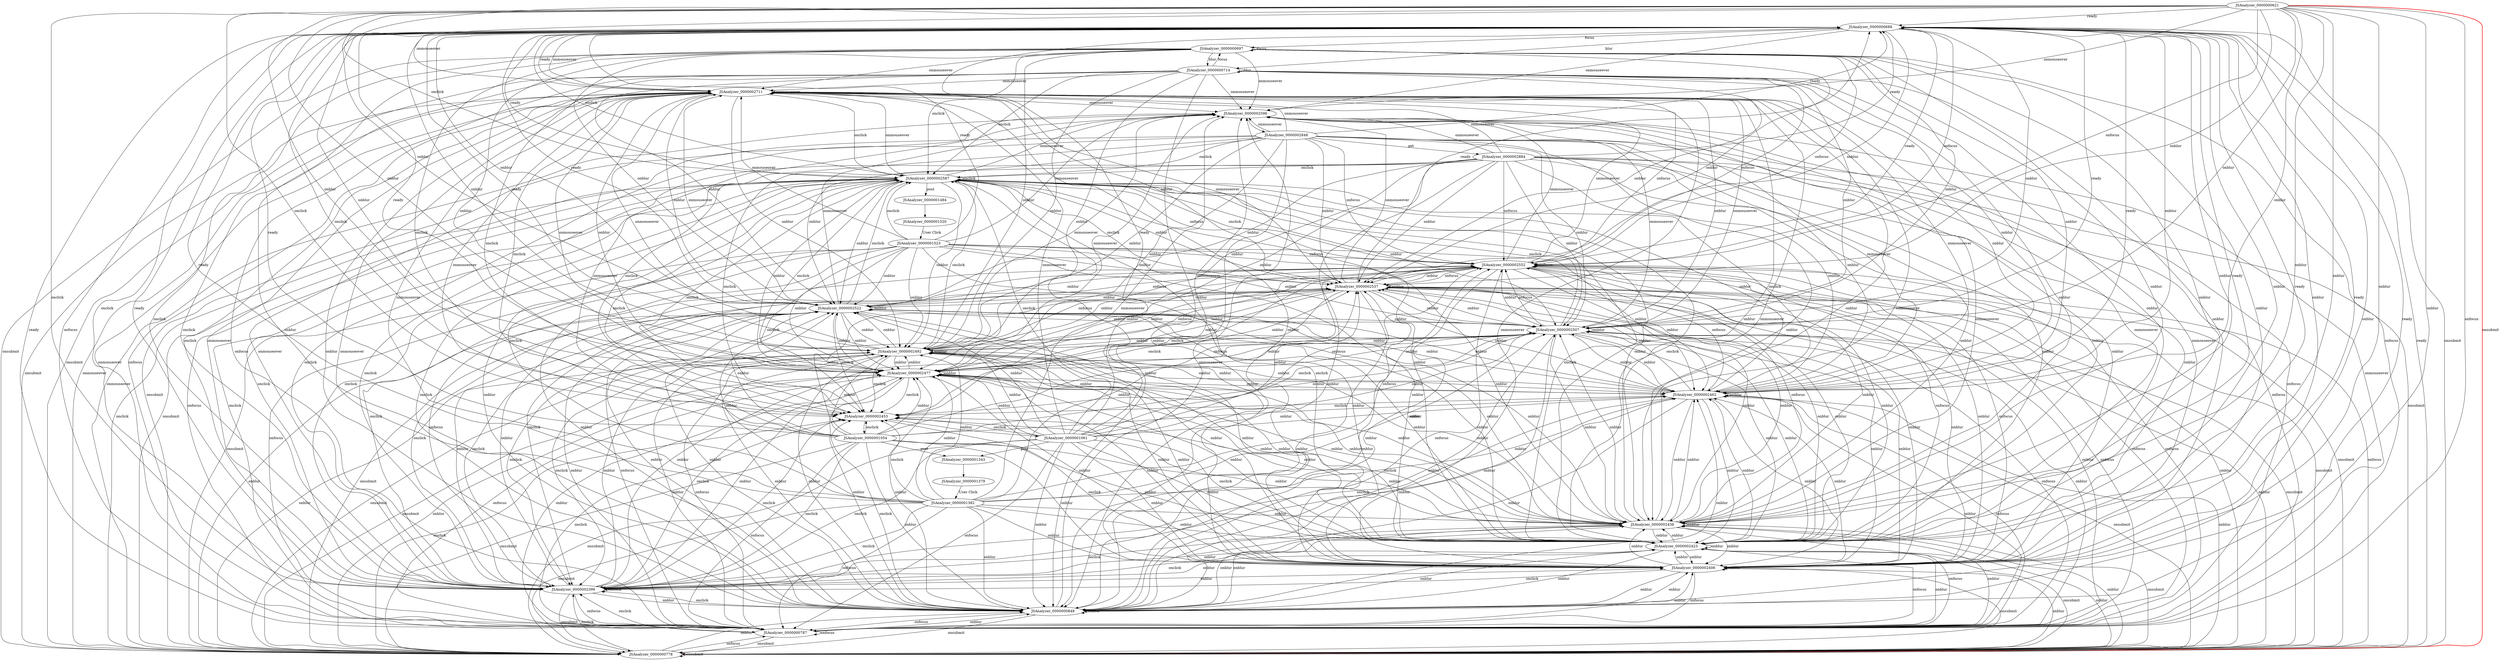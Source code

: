 digraph FSM {
JSAnalyzer_0000000621;
JSAnalyzer_0000000688;
JSAnalyzer_0000000697;
JSAnalyzer_0000000714;
JSAnalyzer_0000000778;
JSAnalyzer_0000000787;
JSAnalyzer_0000000848;
JSAnalyzer_0000001054;
JSAnalyzer_0000001061;
JSAnalyzer_0000001343;
JSAnalyzer_0000001379;
JSAnalyzer_0000001484;
JSAnalyzer_0000001520;
JSAnalyzer_0000002399;
JSAnalyzer_0000002408;
JSAnalyzer_0000002423;
JSAnalyzer_0000002438;
JSAnalyzer_0000002453;
JSAnalyzer_0000002462;
JSAnalyzer_0000002477;
JSAnalyzer_0000002492;
JSAnalyzer_0000002507;
JSAnalyzer_0000002522;
JSAnalyzer_0000002537;
JSAnalyzer_0000002552;
JSAnalyzer_0000002587;
JSAnalyzer_0000002596;
JSAnalyzer_0000002711;
JSAnalyzer_0000002848;
JSAnalyzer_0000002884;
JSAnalyzer_0000001382;
JSAnalyzer_0000001523;
JSAnalyzer_0000002453 -> JSAnalyzer_0000001054 []
JSAnalyzer_0000002453 -> JSAnalyzer_0000001061 []
JSAnalyzer_0000001343 -> JSAnalyzer_0000001379 []
JSAnalyzer_0000001484 -> JSAnalyzer_0000001520 []
JSAnalyzer_0000002596 -> JSAnalyzer_0000002848 []
JSAnalyzer_0000000621 -> JSAnalyzer_0000000778 [label="onsubmit",style=bold,color=red]
JSAnalyzer_0000000621 -> JSAnalyzer_0000000787 [label="onfocus"]
JSAnalyzer_0000000621 -> JSAnalyzer_0000000848 [label="onblur"]
JSAnalyzer_0000000621 -> JSAnalyzer_0000002399 [label="onclick"]
JSAnalyzer_0000000621 -> JSAnalyzer_0000002408 [label="onblur"]
JSAnalyzer_0000000621 -> JSAnalyzer_0000002423 [label="onblur"]
JSAnalyzer_0000000621 -> JSAnalyzer_0000002438 [label="onblur"]
JSAnalyzer_0000000621 -> JSAnalyzer_0000002453 [label="onclick"]
JSAnalyzer_0000000621 -> JSAnalyzer_0000002462 [label="onblur"]
JSAnalyzer_0000000621 -> JSAnalyzer_0000002477 [label="onblur"]
JSAnalyzer_0000000621 -> JSAnalyzer_0000002492 [label="onblur"]
JSAnalyzer_0000000621 -> JSAnalyzer_0000002507 [label="onblur"]
JSAnalyzer_0000000621 -> JSAnalyzer_0000002522 [label="onblur"]
JSAnalyzer_0000000621 -> JSAnalyzer_0000002537 [label="onblur"]
JSAnalyzer_0000000621 -> JSAnalyzer_0000002552 [label="onfocus"]
JSAnalyzer_0000000621 -> JSAnalyzer_0000002587 [label="onclick"]
JSAnalyzer_0000000621 -> JSAnalyzer_0000002596 [label="onmouseover"]
JSAnalyzer_0000000621 -> JSAnalyzer_0000002711 [label="onmouseover"]
JSAnalyzer_0000000621 -> JSAnalyzer_0000000688 [label="ready"]
JSAnalyzer_0000000688 -> JSAnalyzer_0000000697 [label="focus"]
JSAnalyzer_0000000688 -> JSAnalyzer_0000000714 [label="blur"]
JSAnalyzer_0000000688 -> JSAnalyzer_0000000778 [label="onsubmit"]
JSAnalyzer_0000000688 -> JSAnalyzer_0000000787 [label="onfocus"]
JSAnalyzer_0000000688 -> JSAnalyzer_0000000848 [label="onblur"]
JSAnalyzer_0000000688 -> JSAnalyzer_0000002399 [label="onclick"]
JSAnalyzer_0000000688 -> JSAnalyzer_0000002408 [label="onblur"]
JSAnalyzer_0000000688 -> JSAnalyzer_0000002423 [label="onblur"]
JSAnalyzer_0000000688 -> JSAnalyzer_0000002438 [label="onblur"]
JSAnalyzer_0000000688 -> JSAnalyzer_0000002453 [label="onclick"]
JSAnalyzer_0000000688 -> JSAnalyzer_0000002462 [label="onblur"]
JSAnalyzer_0000000688 -> JSAnalyzer_0000002477 [label="onblur"]
JSAnalyzer_0000000688 -> JSAnalyzer_0000002492 [label="onblur"]
JSAnalyzer_0000000688 -> JSAnalyzer_0000002507 [label="onblur"]
JSAnalyzer_0000000688 -> JSAnalyzer_0000002522 [label="onblur"]
JSAnalyzer_0000000688 -> JSAnalyzer_0000002537 [label="onblur"]
JSAnalyzer_0000000688 -> JSAnalyzer_0000002552 [label="onfocus"]
JSAnalyzer_0000000688 -> JSAnalyzer_0000002587 [label="onclick"]
JSAnalyzer_0000000688 -> JSAnalyzer_0000002596 [label="onmouseover"]
JSAnalyzer_0000000688 -> JSAnalyzer_0000002711 [label="onmouseover"]
JSAnalyzer_0000000697 -> JSAnalyzer_0000000697 [label="focus"]
JSAnalyzer_0000000697 -> JSAnalyzer_0000000714 [label="blur"]
JSAnalyzer_0000000697 -> JSAnalyzer_0000000778 [label="onsubmit"]
JSAnalyzer_0000000697 -> JSAnalyzer_0000000787 [label="onfocus"]
JSAnalyzer_0000000697 -> JSAnalyzer_0000000848 [label="onblur"]
JSAnalyzer_0000000697 -> JSAnalyzer_0000002399 [label="onclick"]
JSAnalyzer_0000000697 -> JSAnalyzer_0000002408 [label="onblur"]
JSAnalyzer_0000000697 -> JSAnalyzer_0000002423 [label="onblur"]
JSAnalyzer_0000000697 -> JSAnalyzer_0000002438 [label="onblur"]
JSAnalyzer_0000000697 -> JSAnalyzer_0000002453 [label="onclick"]
JSAnalyzer_0000000697 -> JSAnalyzer_0000002462 [label="onblur"]
JSAnalyzer_0000000697 -> JSAnalyzer_0000002477 [label="onblur"]
JSAnalyzer_0000000697 -> JSAnalyzer_0000002492 [label="onblur"]
JSAnalyzer_0000000697 -> JSAnalyzer_0000002507 [label="onblur"]
JSAnalyzer_0000000697 -> JSAnalyzer_0000002522 [label="onblur"]
JSAnalyzer_0000000697 -> JSAnalyzer_0000002537 [label="onblur"]
JSAnalyzer_0000000697 -> JSAnalyzer_0000002552 [label="onfocus"]
JSAnalyzer_0000000697 -> JSAnalyzer_0000002587 [label="onclick"]
JSAnalyzer_0000000697 -> JSAnalyzer_0000002596 [label="onmouseover"]
JSAnalyzer_0000000697 -> JSAnalyzer_0000002711 [label="onmouseover"]
JSAnalyzer_0000000714 -> JSAnalyzer_0000000697 [label="focus"]
JSAnalyzer_0000000714 -> JSAnalyzer_0000000714 [label="blur"]
JSAnalyzer_0000000714 -> JSAnalyzer_0000000778 [label="onsubmit"]
JSAnalyzer_0000000714 -> JSAnalyzer_0000000787 [label="onfocus"]
JSAnalyzer_0000000714 -> JSAnalyzer_0000000848 [label="onblur"]
JSAnalyzer_0000000714 -> JSAnalyzer_0000002399 [label="onclick"]
JSAnalyzer_0000000714 -> JSAnalyzer_0000002408 [label="onblur"]
JSAnalyzer_0000000714 -> JSAnalyzer_0000002423 [label="onblur"]
JSAnalyzer_0000000714 -> JSAnalyzer_0000002438 [label="onblur"]
JSAnalyzer_0000000714 -> JSAnalyzer_0000002453 [label="onclick"]
JSAnalyzer_0000000714 -> JSAnalyzer_0000002462 [label="onblur"]
JSAnalyzer_0000000714 -> JSAnalyzer_0000002477 [label="onblur"]
JSAnalyzer_0000000714 -> JSAnalyzer_0000002492 [label="onblur"]
JSAnalyzer_0000000714 -> JSAnalyzer_0000002507 [label="onblur"]
JSAnalyzer_0000000714 -> JSAnalyzer_0000002522 [label="onblur"]
JSAnalyzer_0000000714 -> JSAnalyzer_0000002537 [label="onblur"]
JSAnalyzer_0000000714 -> JSAnalyzer_0000002552 [label="onfocus"]
JSAnalyzer_0000000714 -> JSAnalyzer_0000002587 [label="onclick"]
JSAnalyzer_0000000714 -> JSAnalyzer_0000002596 [label="onmouseover"]
JSAnalyzer_0000000714 -> JSAnalyzer_0000002711 [label="onmouseover"]
JSAnalyzer_0000000778 -> JSAnalyzer_0000000778 [label="onsubmit"]
JSAnalyzer_0000000778 -> JSAnalyzer_0000000787 [label="onfocus"]
JSAnalyzer_0000000778 -> JSAnalyzer_0000000848 [label="onblur"]
JSAnalyzer_0000000778 -> JSAnalyzer_0000002399 [label="onclick"]
JSAnalyzer_0000000778 -> JSAnalyzer_0000002408 [label="onblur"]
JSAnalyzer_0000000778 -> JSAnalyzer_0000002423 [label="onblur"]
JSAnalyzer_0000000778 -> JSAnalyzer_0000002438 [label="onblur"]
JSAnalyzer_0000000778 -> JSAnalyzer_0000002453 [label="onclick"]
JSAnalyzer_0000000778 -> JSAnalyzer_0000002462 [label="onblur"]
JSAnalyzer_0000000778 -> JSAnalyzer_0000002477 [label="onblur"]
JSAnalyzer_0000000778 -> JSAnalyzer_0000002492 [label="onblur"]
JSAnalyzer_0000000778 -> JSAnalyzer_0000002507 [label="onblur"]
JSAnalyzer_0000000778 -> JSAnalyzer_0000002522 [label="onblur"]
JSAnalyzer_0000000778 -> JSAnalyzer_0000002537 [label="onblur"]
JSAnalyzer_0000000778 -> JSAnalyzer_0000002552 [label="onfocus"]
JSAnalyzer_0000000778 -> JSAnalyzer_0000002587 [label="onclick"]
JSAnalyzer_0000000778 -> JSAnalyzer_0000002596 [label="onmouseover"]
JSAnalyzer_0000000778 -> JSAnalyzer_0000002711 [label="onmouseover"]
JSAnalyzer_0000000778 -> JSAnalyzer_0000000688 [label="ready"]
JSAnalyzer_0000000787 -> JSAnalyzer_0000000778 [label="onsubmit"]
JSAnalyzer_0000000787 -> JSAnalyzer_0000000787 [label="onfocus"]
JSAnalyzer_0000000787 -> JSAnalyzer_0000000848 [label="onblur"]
JSAnalyzer_0000000787 -> JSAnalyzer_0000002399 [label="onclick"]
JSAnalyzer_0000000787 -> JSAnalyzer_0000002408 [label="onblur"]
JSAnalyzer_0000000787 -> JSAnalyzer_0000002423 [label="onblur"]
JSAnalyzer_0000000787 -> JSAnalyzer_0000002438 [label="onblur"]
JSAnalyzer_0000000787 -> JSAnalyzer_0000002453 [label="onclick"]
JSAnalyzer_0000000787 -> JSAnalyzer_0000002462 [label="onblur"]
JSAnalyzer_0000000787 -> JSAnalyzer_0000002477 [label="onblur"]
JSAnalyzer_0000000787 -> JSAnalyzer_0000002492 [label="onblur"]
JSAnalyzer_0000000787 -> JSAnalyzer_0000002507 [label="onblur"]
JSAnalyzer_0000000787 -> JSAnalyzer_0000002522 [label="onblur"]
JSAnalyzer_0000000787 -> JSAnalyzer_0000002537 [label="onblur"]
JSAnalyzer_0000000787 -> JSAnalyzer_0000002552 [label="onfocus"]
JSAnalyzer_0000000787 -> JSAnalyzer_0000002587 [label="onclick"]
JSAnalyzer_0000000787 -> JSAnalyzer_0000002596 [label="onmouseover"]
JSAnalyzer_0000000787 -> JSAnalyzer_0000002711 [label="onmouseover"]
JSAnalyzer_0000000787 -> JSAnalyzer_0000000688 [label="ready"]
JSAnalyzer_0000000848 -> JSAnalyzer_0000000778 [label="onsubmit"]
JSAnalyzer_0000000848 -> JSAnalyzer_0000000787 [label="onfocus"]
JSAnalyzer_0000000848 -> JSAnalyzer_0000000848 [label="onblur"]
JSAnalyzer_0000000848 -> JSAnalyzer_0000002399 [label="onclick"]
JSAnalyzer_0000000848 -> JSAnalyzer_0000002408 [label="onblur"]
JSAnalyzer_0000000848 -> JSAnalyzer_0000002423 [label="onblur"]
JSAnalyzer_0000000848 -> JSAnalyzer_0000002438 [label="onblur"]
JSAnalyzer_0000000848 -> JSAnalyzer_0000002453 [label="onclick"]
JSAnalyzer_0000000848 -> JSAnalyzer_0000002462 [label="onblur"]
JSAnalyzer_0000000848 -> JSAnalyzer_0000002477 [label="onblur"]
JSAnalyzer_0000000848 -> JSAnalyzer_0000002492 [label="onblur"]
JSAnalyzer_0000000848 -> JSAnalyzer_0000002507 [label="onblur"]
JSAnalyzer_0000000848 -> JSAnalyzer_0000002522 [label="onblur"]
JSAnalyzer_0000000848 -> JSAnalyzer_0000002537 [label="onblur"]
JSAnalyzer_0000000848 -> JSAnalyzer_0000002552 [label="onfocus"]
JSAnalyzer_0000000848 -> JSAnalyzer_0000002587 [label="onclick"]
JSAnalyzer_0000000848 -> JSAnalyzer_0000002596 [label="onmouseover"]
JSAnalyzer_0000000848 -> JSAnalyzer_0000002711 [label="onmouseover"]
JSAnalyzer_0000000848 -> JSAnalyzer_0000000688 [label="ready"]
JSAnalyzer_0000001054 -> JSAnalyzer_0000001343 [label="post"]
JSAnalyzer_0000001054 -> JSAnalyzer_0000000778 [label="onsubmit"]
JSAnalyzer_0000001054 -> JSAnalyzer_0000000787 [label="onfocus"]
JSAnalyzer_0000001054 -> JSAnalyzer_0000000848 [label="onblur"]
JSAnalyzer_0000001054 -> JSAnalyzer_0000002399 [label="onclick"]
JSAnalyzer_0000001054 -> JSAnalyzer_0000002408 [label="onblur"]
JSAnalyzer_0000001054 -> JSAnalyzer_0000002423 [label="onblur"]
JSAnalyzer_0000001054 -> JSAnalyzer_0000002438 [label="onblur"]
JSAnalyzer_0000001054 -> JSAnalyzer_0000002453 [label="onclick"]
JSAnalyzer_0000001054 -> JSAnalyzer_0000002462 [label="onblur"]
JSAnalyzer_0000001054 -> JSAnalyzer_0000002477 [label="onblur"]
JSAnalyzer_0000001054 -> JSAnalyzer_0000002492 [label="onblur"]
JSAnalyzer_0000001054 -> JSAnalyzer_0000002507 [label="onblur"]
JSAnalyzer_0000001054 -> JSAnalyzer_0000002522 [label="onblur"]
JSAnalyzer_0000001054 -> JSAnalyzer_0000002537 [label="onblur"]
JSAnalyzer_0000001054 -> JSAnalyzer_0000002552 [label="onfocus"]
JSAnalyzer_0000001054 -> JSAnalyzer_0000002587 [label="onclick"]
JSAnalyzer_0000001054 -> JSAnalyzer_0000002596 [label="onmouseover"]
JSAnalyzer_0000001054 -> JSAnalyzer_0000002711 [label="onmouseover"]
JSAnalyzer_0000001054 -> JSAnalyzer_0000000688 [label="ready"]
JSAnalyzer_0000001061 -> JSAnalyzer_0000001343 [label="post"]
JSAnalyzer_0000001061 -> JSAnalyzer_0000000778 [label="onsubmit"]
JSAnalyzer_0000001061 -> JSAnalyzer_0000000787 [label="onfocus"]
JSAnalyzer_0000001061 -> JSAnalyzer_0000000848 [label="onblur"]
JSAnalyzer_0000001061 -> JSAnalyzer_0000002399 [label="onclick"]
JSAnalyzer_0000001061 -> JSAnalyzer_0000002408 [label="onblur"]
JSAnalyzer_0000001061 -> JSAnalyzer_0000002423 [label="onblur"]
JSAnalyzer_0000001061 -> JSAnalyzer_0000002438 [label="onblur"]
JSAnalyzer_0000001061 -> JSAnalyzer_0000002453 [label="onclick"]
JSAnalyzer_0000001061 -> JSAnalyzer_0000002462 [label="onblur"]
JSAnalyzer_0000001061 -> JSAnalyzer_0000002477 [label="onblur"]
JSAnalyzer_0000001061 -> JSAnalyzer_0000002492 [label="onblur"]
JSAnalyzer_0000001061 -> JSAnalyzer_0000002507 [label="onblur"]
JSAnalyzer_0000001061 -> JSAnalyzer_0000002522 [label="onblur"]
JSAnalyzer_0000001061 -> JSAnalyzer_0000002537 [label="onblur"]
JSAnalyzer_0000001061 -> JSAnalyzer_0000002552 [label="onfocus"]
JSAnalyzer_0000001061 -> JSAnalyzer_0000002587 [label="onclick"]
JSAnalyzer_0000001061 -> JSAnalyzer_0000002596 [label="onmouseover"]
JSAnalyzer_0000001061 -> JSAnalyzer_0000002711 [label="onmouseover"]
JSAnalyzer_0000001061 -> JSAnalyzer_0000000688 [label="ready"]
JSAnalyzer_0000001379 -> JSAnalyzer_0000001382 [label="User Click"]
JSAnalyzer_0000001520 -> JSAnalyzer_0000001523 [label="User Click"]
JSAnalyzer_0000002399 -> JSAnalyzer_0000000778 [label="onsubmit"]
JSAnalyzer_0000002399 -> JSAnalyzer_0000000787 [label="onfocus"]
JSAnalyzer_0000002399 -> JSAnalyzer_0000000848 [label="onblur"]
JSAnalyzer_0000002399 -> JSAnalyzer_0000002399 [label="onclick"]
JSAnalyzer_0000002399 -> JSAnalyzer_0000002408 [label="onblur"]
JSAnalyzer_0000002399 -> JSAnalyzer_0000002423 [label="onblur"]
JSAnalyzer_0000002399 -> JSAnalyzer_0000002438 [label="onblur"]
JSAnalyzer_0000002399 -> JSAnalyzer_0000002453 [label="onclick"]
JSAnalyzer_0000002399 -> JSAnalyzer_0000002462 [label="onblur"]
JSAnalyzer_0000002399 -> JSAnalyzer_0000002477 [label="onblur"]
JSAnalyzer_0000002399 -> JSAnalyzer_0000002492 [label="onblur"]
JSAnalyzer_0000002399 -> JSAnalyzer_0000002507 [label="onblur"]
JSAnalyzer_0000002399 -> JSAnalyzer_0000002522 [label="onblur"]
JSAnalyzer_0000002399 -> JSAnalyzer_0000002537 [label="onblur"]
JSAnalyzer_0000002399 -> JSAnalyzer_0000002552 [label="onfocus"]
JSAnalyzer_0000002399 -> JSAnalyzer_0000002587 [label="onclick"]
JSAnalyzer_0000002399 -> JSAnalyzer_0000002596 [label="onmouseover"]
JSAnalyzer_0000002399 -> JSAnalyzer_0000002711 [label="onmouseover"]
JSAnalyzer_0000002399 -> JSAnalyzer_0000000688 [label="ready"]
JSAnalyzer_0000002408 -> JSAnalyzer_0000000778 [label="onsubmit"]
JSAnalyzer_0000002408 -> JSAnalyzer_0000000787 [label="onfocus"]
JSAnalyzer_0000002408 -> JSAnalyzer_0000000848 [label="onblur"]
JSAnalyzer_0000002408 -> JSAnalyzer_0000002399 [label="onclick"]
JSAnalyzer_0000002408 -> JSAnalyzer_0000002408 [label="onblur"]
JSAnalyzer_0000002408 -> JSAnalyzer_0000002423 [label="onblur"]
JSAnalyzer_0000002408 -> JSAnalyzer_0000002438 [label="onblur"]
JSAnalyzer_0000002408 -> JSAnalyzer_0000002453 [label="onclick"]
JSAnalyzer_0000002408 -> JSAnalyzer_0000002462 [label="onblur"]
JSAnalyzer_0000002408 -> JSAnalyzer_0000002477 [label="onblur"]
JSAnalyzer_0000002408 -> JSAnalyzer_0000002492 [label="onblur"]
JSAnalyzer_0000002408 -> JSAnalyzer_0000002507 [label="onblur"]
JSAnalyzer_0000002408 -> JSAnalyzer_0000002522 [label="onblur"]
JSAnalyzer_0000002408 -> JSAnalyzer_0000002537 [label="onblur"]
JSAnalyzer_0000002408 -> JSAnalyzer_0000002552 [label="onfocus"]
JSAnalyzer_0000002408 -> JSAnalyzer_0000002587 [label="onclick"]
JSAnalyzer_0000002408 -> JSAnalyzer_0000002596 [label="onmouseover"]
JSAnalyzer_0000002408 -> JSAnalyzer_0000002711 [label="onmouseover"]
JSAnalyzer_0000002408 -> JSAnalyzer_0000000688 [label="ready"]
JSAnalyzer_0000002423 -> JSAnalyzer_0000000778 [label="onsubmit"]
JSAnalyzer_0000002423 -> JSAnalyzer_0000000787 [label="onfocus"]
JSAnalyzer_0000002423 -> JSAnalyzer_0000000848 [label="onblur"]
JSAnalyzer_0000002423 -> JSAnalyzer_0000002399 [label="onclick"]
JSAnalyzer_0000002423 -> JSAnalyzer_0000002408 [label="onblur"]
JSAnalyzer_0000002423 -> JSAnalyzer_0000002423 [label="onblur"]
JSAnalyzer_0000002423 -> JSAnalyzer_0000002438 [label="onblur"]
JSAnalyzer_0000002423 -> JSAnalyzer_0000002453 [label="onclick"]
JSAnalyzer_0000002423 -> JSAnalyzer_0000002462 [label="onblur"]
JSAnalyzer_0000002423 -> JSAnalyzer_0000002477 [label="onblur"]
JSAnalyzer_0000002423 -> JSAnalyzer_0000002492 [label="onblur"]
JSAnalyzer_0000002423 -> JSAnalyzer_0000002507 [label="onblur"]
JSAnalyzer_0000002423 -> JSAnalyzer_0000002522 [label="onblur"]
JSAnalyzer_0000002423 -> JSAnalyzer_0000002537 [label="onblur"]
JSAnalyzer_0000002423 -> JSAnalyzer_0000002552 [label="onfocus"]
JSAnalyzer_0000002423 -> JSAnalyzer_0000002587 [label="onclick"]
JSAnalyzer_0000002423 -> JSAnalyzer_0000002596 [label="onmouseover"]
JSAnalyzer_0000002423 -> JSAnalyzer_0000002711 [label="onmouseover"]
JSAnalyzer_0000002423 -> JSAnalyzer_0000000688 [label="ready"]
JSAnalyzer_0000002438 -> JSAnalyzer_0000000778 [label="onsubmit"]
JSAnalyzer_0000002438 -> JSAnalyzer_0000000787 [label="onfocus"]
JSAnalyzer_0000002438 -> JSAnalyzer_0000000848 [label="onblur"]
JSAnalyzer_0000002438 -> JSAnalyzer_0000002399 [label="onclick"]
JSAnalyzer_0000002438 -> JSAnalyzer_0000002408 [label="onblur"]
JSAnalyzer_0000002438 -> JSAnalyzer_0000002423 [label="onblur"]
JSAnalyzer_0000002438 -> JSAnalyzer_0000002438 [label="onblur"]
JSAnalyzer_0000002438 -> JSAnalyzer_0000002453 [label="onclick"]
JSAnalyzer_0000002438 -> JSAnalyzer_0000002462 [label="onblur"]
JSAnalyzer_0000002438 -> JSAnalyzer_0000002477 [label="onblur"]
JSAnalyzer_0000002438 -> JSAnalyzer_0000002492 [label="onblur"]
JSAnalyzer_0000002438 -> JSAnalyzer_0000002507 [label="onblur"]
JSAnalyzer_0000002438 -> JSAnalyzer_0000002522 [label="onblur"]
JSAnalyzer_0000002438 -> JSAnalyzer_0000002537 [label="onblur"]
JSAnalyzer_0000002438 -> JSAnalyzer_0000002552 [label="onfocus"]
JSAnalyzer_0000002438 -> JSAnalyzer_0000002587 [label="onclick"]
JSAnalyzer_0000002438 -> JSAnalyzer_0000002596 [label="onmouseover"]
JSAnalyzer_0000002438 -> JSAnalyzer_0000002711 [label="onmouseover"]
JSAnalyzer_0000002438 -> JSAnalyzer_0000000688 [label="ready"]
JSAnalyzer_0000002462 -> JSAnalyzer_0000000778 [label="onsubmit"]
JSAnalyzer_0000002462 -> JSAnalyzer_0000000787 [label="onfocus"]
JSAnalyzer_0000002462 -> JSAnalyzer_0000000848 [label="onblur"]
JSAnalyzer_0000002462 -> JSAnalyzer_0000002399 [label="onclick"]
JSAnalyzer_0000002462 -> JSAnalyzer_0000002408 [label="onblur"]
JSAnalyzer_0000002462 -> JSAnalyzer_0000002423 [label="onblur"]
JSAnalyzer_0000002462 -> JSAnalyzer_0000002438 [label="onblur"]
JSAnalyzer_0000002462 -> JSAnalyzer_0000002453 [label="onclick"]
JSAnalyzer_0000002462 -> JSAnalyzer_0000002462 [label="onblur"]
JSAnalyzer_0000002462 -> JSAnalyzer_0000002477 [label="onblur"]
JSAnalyzer_0000002462 -> JSAnalyzer_0000002492 [label="onblur"]
JSAnalyzer_0000002462 -> JSAnalyzer_0000002507 [label="onblur"]
JSAnalyzer_0000002462 -> JSAnalyzer_0000002522 [label="onblur"]
JSAnalyzer_0000002462 -> JSAnalyzer_0000002537 [label="onblur"]
JSAnalyzer_0000002462 -> JSAnalyzer_0000002552 [label="onfocus"]
JSAnalyzer_0000002462 -> JSAnalyzer_0000002587 [label="onclick"]
JSAnalyzer_0000002462 -> JSAnalyzer_0000002596 [label="onmouseover"]
JSAnalyzer_0000002462 -> JSAnalyzer_0000002711 [label="onmouseover"]
JSAnalyzer_0000002462 -> JSAnalyzer_0000000688 [label="ready"]
JSAnalyzer_0000002477 -> JSAnalyzer_0000000778 [label="onsubmit"]
JSAnalyzer_0000002477 -> JSAnalyzer_0000000787 [label="onfocus"]
JSAnalyzer_0000002477 -> JSAnalyzer_0000000848 [label="onblur"]
JSAnalyzer_0000002477 -> JSAnalyzer_0000002399 [label="onclick"]
JSAnalyzer_0000002477 -> JSAnalyzer_0000002408 [label="onblur"]
JSAnalyzer_0000002477 -> JSAnalyzer_0000002423 [label="onblur"]
JSAnalyzer_0000002477 -> JSAnalyzer_0000002438 [label="onblur"]
JSAnalyzer_0000002477 -> JSAnalyzer_0000002453 [label="onclick"]
JSAnalyzer_0000002477 -> JSAnalyzer_0000002462 [label="onblur"]
JSAnalyzer_0000002477 -> JSAnalyzer_0000002477 [label="onblur"]
JSAnalyzer_0000002477 -> JSAnalyzer_0000002492 [label="onblur"]
JSAnalyzer_0000002477 -> JSAnalyzer_0000002507 [label="onblur"]
JSAnalyzer_0000002477 -> JSAnalyzer_0000002522 [label="onblur"]
JSAnalyzer_0000002477 -> JSAnalyzer_0000002537 [label="onblur"]
JSAnalyzer_0000002477 -> JSAnalyzer_0000002552 [label="onfocus"]
JSAnalyzer_0000002477 -> JSAnalyzer_0000002587 [label="onclick"]
JSAnalyzer_0000002477 -> JSAnalyzer_0000002596 [label="onmouseover"]
JSAnalyzer_0000002477 -> JSAnalyzer_0000002711 [label="onmouseover"]
JSAnalyzer_0000002477 -> JSAnalyzer_0000000688 [label="ready"]
JSAnalyzer_0000002492 -> JSAnalyzer_0000000778 [label="onsubmit"]
JSAnalyzer_0000002492 -> JSAnalyzer_0000000787 [label="onfocus"]
JSAnalyzer_0000002492 -> JSAnalyzer_0000000848 [label="onblur"]
JSAnalyzer_0000002492 -> JSAnalyzer_0000002399 [label="onclick"]
JSAnalyzer_0000002492 -> JSAnalyzer_0000002408 [label="onblur"]
JSAnalyzer_0000002492 -> JSAnalyzer_0000002423 [label="onblur"]
JSAnalyzer_0000002492 -> JSAnalyzer_0000002438 [label="onblur"]
JSAnalyzer_0000002492 -> JSAnalyzer_0000002453 [label="onclick"]
JSAnalyzer_0000002492 -> JSAnalyzer_0000002462 [label="onblur"]
JSAnalyzer_0000002492 -> JSAnalyzer_0000002477 [label="onblur"]
JSAnalyzer_0000002492 -> JSAnalyzer_0000002492 [label="onblur"]
JSAnalyzer_0000002492 -> JSAnalyzer_0000002507 [label="onblur"]
JSAnalyzer_0000002492 -> JSAnalyzer_0000002522 [label="onblur"]
JSAnalyzer_0000002492 -> JSAnalyzer_0000002537 [label="onblur"]
JSAnalyzer_0000002492 -> JSAnalyzer_0000002552 [label="onfocus"]
JSAnalyzer_0000002492 -> JSAnalyzer_0000002587 [label="onclick"]
JSAnalyzer_0000002492 -> JSAnalyzer_0000002596 [label="onmouseover"]
JSAnalyzer_0000002492 -> JSAnalyzer_0000002711 [label="onmouseover"]
JSAnalyzer_0000002492 -> JSAnalyzer_0000000688 [label="ready"]
JSAnalyzer_0000002507 -> JSAnalyzer_0000000778 [label="onsubmit"]
JSAnalyzer_0000002507 -> JSAnalyzer_0000000787 [label="onfocus"]
JSAnalyzer_0000002507 -> JSAnalyzer_0000000848 [label="onblur"]
JSAnalyzer_0000002507 -> JSAnalyzer_0000002399 [label="onclick"]
JSAnalyzer_0000002507 -> JSAnalyzer_0000002408 [label="onblur"]
JSAnalyzer_0000002507 -> JSAnalyzer_0000002423 [label="onblur"]
JSAnalyzer_0000002507 -> JSAnalyzer_0000002438 [label="onblur"]
JSAnalyzer_0000002507 -> JSAnalyzer_0000002453 [label="onclick"]
JSAnalyzer_0000002507 -> JSAnalyzer_0000002462 [label="onblur"]
JSAnalyzer_0000002507 -> JSAnalyzer_0000002477 [label="onblur"]
JSAnalyzer_0000002507 -> JSAnalyzer_0000002492 [label="onblur"]
JSAnalyzer_0000002507 -> JSAnalyzer_0000002507 [label="onblur"]
JSAnalyzer_0000002507 -> JSAnalyzer_0000002522 [label="onblur"]
JSAnalyzer_0000002507 -> JSAnalyzer_0000002537 [label="onblur"]
JSAnalyzer_0000002507 -> JSAnalyzer_0000002552 [label="onfocus"]
JSAnalyzer_0000002507 -> JSAnalyzer_0000002587 [label="onclick"]
JSAnalyzer_0000002507 -> JSAnalyzer_0000002596 [label="onmouseover"]
JSAnalyzer_0000002507 -> JSAnalyzer_0000002711 [label="onmouseover"]
JSAnalyzer_0000002507 -> JSAnalyzer_0000000688 [label="ready"]
JSAnalyzer_0000002522 -> JSAnalyzer_0000000778 [label="onsubmit"]
JSAnalyzer_0000002522 -> JSAnalyzer_0000000787 [label="onfocus"]
JSAnalyzer_0000002522 -> JSAnalyzer_0000000848 [label="onblur"]
JSAnalyzer_0000002522 -> JSAnalyzer_0000002399 [label="onclick"]
JSAnalyzer_0000002522 -> JSAnalyzer_0000002408 [label="onblur"]
JSAnalyzer_0000002522 -> JSAnalyzer_0000002423 [label="onblur"]
JSAnalyzer_0000002522 -> JSAnalyzer_0000002438 [label="onblur"]
JSAnalyzer_0000002522 -> JSAnalyzer_0000002453 [label="onclick"]
JSAnalyzer_0000002522 -> JSAnalyzer_0000002462 [label="onblur"]
JSAnalyzer_0000002522 -> JSAnalyzer_0000002477 [label="onblur"]
JSAnalyzer_0000002522 -> JSAnalyzer_0000002492 [label="onblur"]
JSAnalyzer_0000002522 -> JSAnalyzer_0000002507 [label="onblur"]
JSAnalyzer_0000002522 -> JSAnalyzer_0000002522 [label="onblur"]
JSAnalyzer_0000002522 -> JSAnalyzer_0000002537 [label="onblur"]
JSAnalyzer_0000002522 -> JSAnalyzer_0000002552 [label="onfocus"]
JSAnalyzer_0000002522 -> JSAnalyzer_0000002587 [label="onclick"]
JSAnalyzer_0000002522 -> JSAnalyzer_0000002596 [label="onmouseover"]
JSAnalyzer_0000002522 -> JSAnalyzer_0000002711 [label="onmouseover"]
JSAnalyzer_0000002522 -> JSAnalyzer_0000000688 [label="ready"]
JSAnalyzer_0000002537 -> JSAnalyzer_0000000778 [label="onsubmit"]
JSAnalyzer_0000002537 -> JSAnalyzer_0000000787 [label="onfocus"]
JSAnalyzer_0000002537 -> JSAnalyzer_0000000848 [label="onblur"]
JSAnalyzer_0000002537 -> JSAnalyzer_0000002399 [label="onclick"]
JSAnalyzer_0000002537 -> JSAnalyzer_0000002408 [label="onblur"]
JSAnalyzer_0000002537 -> JSAnalyzer_0000002423 [label="onblur"]
JSAnalyzer_0000002537 -> JSAnalyzer_0000002438 [label="onblur"]
JSAnalyzer_0000002537 -> JSAnalyzer_0000002453 [label="onclick"]
JSAnalyzer_0000002537 -> JSAnalyzer_0000002462 [label="onblur"]
JSAnalyzer_0000002537 -> JSAnalyzer_0000002477 [label="onblur"]
JSAnalyzer_0000002537 -> JSAnalyzer_0000002492 [label="onblur"]
JSAnalyzer_0000002537 -> JSAnalyzer_0000002507 [label="onblur"]
JSAnalyzer_0000002537 -> JSAnalyzer_0000002522 [label="onblur"]
JSAnalyzer_0000002537 -> JSAnalyzer_0000002537 [label="onblur"]
JSAnalyzer_0000002537 -> JSAnalyzer_0000002552 [label="onfocus"]
JSAnalyzer_0000002537 -> JSAnalyzer_0000002587 [label="onclick"]
JSAnalyzer_0000002537 -> JSAnalyzer_0000002596 [label="onmouseover"]
JSAnalyzer_0000002537 -> JSAnalyzer_0000002711 [label="onmouseover"]
JSAnalyzer_0000002537 -> JSAnalyzer_0000000688 [label="ready"]
JSAnalyzer_0000002552 -> JSAnalyzer_0000000778 [label="onsubmit"]
JSAnalyzer_0000002552 -> JSAnalyzer_0000000787 [label="onfocus"]
JSAnalyzer_0000002552 -> JSAnalyzer_0000000848 [label="onblur"]
JSAnalyzer_0000002552 -> JSAnalyzer_0000002399 [label="onclick"]
JSAnalyzer_0000002552 -> JSAnalyzer_0000002408 [label="onblur"]
JSAnalyzer_0000002552 -> JSAnalyzer_0000002423 [label="onblur"]
JSAnalyzer_0000002552 -> JSAnalyzer_0000002438 [label="onblur"]
JSAnalyzer_0000002552 -> JSAnalyzer_0000002453 [label="onclick"]
JSAnalyzer_0000002552 -> JSAnalyzer_0000002462 [label="onblur"]
JSAnalyzer_0000002552 -> JSAnalyzer_0000002477 [label="onblur"]
JSAnalyzer_0000002552 -> JSAnalyzer_0000002492 [label="onblur"]
JSAnalyzer_0000002552 -> JSAnalyzer_0000002507 [label="onblur"]
JSAnalyzer_0000002552 -> JSAnalyzer_0000002522 [label="onblur"]
JSAnalyzer_0000002552 -> JSAnalyzer_0000002537 [label="onblur"]
JSAnalyzer_0000002552 -> JSAnalyzer_0000002552 [label="onfocus"]
JSAnalyzer_0000002552 -> JSAnalyzer_0000002587 [label="onclick"]
JSAnalyzer_0000002552 -> JSAnalyzer_0000002596 [label="onmouseover"]
JSAnalyzer_0000002552 -> JSAnalyzer_0000002711 [label="onmouseover"]
JSAnalyzer_0000002552 -> JSAnalyzer_0000000688 [label="ready"]
JSAnalyzer_0000002587 -> JSAnalyzer_0000001484 [label="post"]
JSAnalyzer_0000002587 -> JSAnalyzer_0000000778 [label="onsubmit"]
JSAnalyzer_0000002587 -> JSAnalyzer_0000000787 [label="onfocus"]
JSAnalyzer_0000002587 -> JSAnalyzer_0000000848 [label="onblur"]
JSAnalyzer_0000002587 -> JSAnalyzer_0000002399 [label="onclick"]
JSAnalyzer_0000002587 -> JSAnalyzer_0000002408 [label="onblur"]
JSAnalyzer_0000002587 -> JSAnalyzer_0000002423 [label="onblur"]
JSAnalyzer_0000002587 -> JSAnalyzer_0000002438 [label="onblur"]
JSAnalyzer_0000002587 -> JSAnalyzer_0000002453 [label="onclick"]
JSAnalyzer_0000002587 -> JSAnalyzer_0000002462 [label="onblur"]
JSAnalyzer_0000002587 -> JSAnalyzer_0000002477 [label="onblur"]
JSAnalyzer_0000002587 -> JSAnalyzer_0000002492 [label="onblur"]
JSAnalyzer_0000002587 -> JSAnalyzer_0000002507 [label="onblur"]
JSAnalyzer_0000002587 -> JSAnalyzer_0000002522 [label="onblur"]
JSAnalyzer_0000002587 -> JSAnalyzer_0000002537 [label="onblur"]
JSAnalyzer_0000002587 -> JSAnalyzer_0000002552 [label="onfocus"]
JSAnalyzer_0000002587 -> JSAnalyzer_0000002587 [label="onclick"]
JSAnalyzer_0000002587 -> JSAnalyzer_0000002596 [label="onmouseover"]
JSAnalyzer_0000002587 -> JSAnalyzer_0000002711 [label="onmouseover"]
JSAnalyzer_0000002587 -> JSAnalyzer_0000000688 [label="ready"]
JSAnalyzer_0000002711 -> JSAnalyzer_0000000778 [label="onsubmit"]
JSAnalyzer_0000002711 -> JSAnalyzer_0000000787 [label="onfocus"]
JSAnalyzer_0000002711 -> JSAnalyzer_0000000848 [label="onblur"]
JSAnalyzer_0000002711 -> JSAnalyzer_0000002399 [label="onclick"]
JSAnalyzer_0000002711 -> JSAnalyzer_0000002408 [label="onblur"]
JSAnalyzer_0000002711 -> JSAnalyzer_0000002423 [label="onblur"]
JSAnalyzer_0000002711 -> JSAnalyzer_0000002438 [label="onblur"]
JSAnalyzer_0000002711 -> JSAnalyzer_0000002453 [label="onclick"]
JSAnalyzer_0000002711 -> JSAnalyzer_0000002462 [label="onblur"]
JSAnalyzer_0000002711 -> JSAnalyzer_0000002477 [label="onblur"]
JSAnalyzer_0000002711 -> JSAnalyzer_0000002492 [label="onblur"]
JSAnalyzer_0000002711 -> JSAnalyzer_0000002507 [label="onblur"]
JSAnalyzer_0000002711 -> JSAnalyzer_0000002522 [label="onblur"]
JSAnalyzer_0000002711 -> JSAnalyzer_0000002537 [label="onblur"]
JSAnalyzer_0000002711 -> JSAnalyzer_0000002552 [label="onfocus"]
JSAnalyzer_0000002711 -> JSAnalyzer_0000002587 [label="onclick"]
JSAnalyzer_0000002711 -> JSAnalyzer_0000002596 [label="onmouseover"]
JSAnalyzer_0000002711 -> JSAnalyzer_0000002711 [label="onmouseover"]
JSAnalyzer_0000002711 -> JSAnalyzer_0000000688 [label="ready"]
JSAnalyzer_0000002848 -> JSAnalyzer_0000002884 [label="get"]
JSAnalyzer_0000002848 -> JSAnalyzer_0000000778 [label="onsubmit"]
JSAnalyzer_0000002848 -> JSAnalyzer_0000000787 [label="onfocus"]
JSAnalyzer_0000002848 -> JSAnalyzer_0000000848 [label="onblur"]
JSAnalyzer_0000002848 -> JSAnalyzer_0000002399 [label="onclick"]
JSAnalyzer_0000002848 -> JSAnalyzer_0000002408 [label="onblur"]
JSAnalyzer_0000002848 -> JSAnalyzer_0000002423 [label="onblur"]
JSAnalyzer_0000002848 -> JSAnalyzer_0000002438 [label="onblur"]
JSAnalyzer_0000002848 -> JSAnalyzer_0000002453 [label="onclick"]
JSAnalyzer_0000002848 -> JSAnalyzer_0000002462 [label="onblur"]
JSAnalyzer_0000002848 -> JSAnalyzer_0000002477 [label="onblur"]
JSAnalyzer_0000002848 -> JSAnalyzer_0000002492 [label="onblur"]
JSAnalyzer_0000002848 -> JSAnalyzer_0000002507 [label="onblur"]
JSAnalyzer_0000002848 -> JSAnalyzer_0000002522 [label="onblur"]
JSAnalyzer_0000002848 -> JSAnalyzer_0000002537 [label="onblur"]
JSAnalyzer_0000002848 -> JSAnalyzer_0000002552 [label="onfocus"]
JSAnalyzer_0000002848 -> JSAnalyzer_0000002587 [label="onclick"]
JSAnalyzer_0000002848 -> JSAnalyzer_0000002596 [label="onmouseover"]
JSAnalyzer_0000002848 -> JSAnalyzer_0000002711 [label="onmouseover"]
JSAnalyzer_0000002848 -> JSAnalyzer_0000000688 [label="ready"]
JSAnalyzer_0000002884 -> JSAnalyzer_0000000778 [label="onsubmit"]
JSAnalyzer_0000002884 -> JSAnalyzer_0000000787 [label="onfocus"]
JSAnalyzer_0000002884 -> JSAnalyzer_0000000848 [label="onblur"]
JSAnalyzer_0000002884 -> JSAnalyzer_0000002399 [label="onclick"]
JSAnalyzer_0000002884 -> JSAnalyzer_0000002408 [label="onblur"]
JSAnalyzer_0000002884 -> JSAnalyzer_0000002423 [label="onblur"]
JSAnalyzer_0000002884 -> JSAnalyzer_0000002438 [label="onblur"]
JSAnalyzer_0000002884 -> JSAnalyzer_0000002453 [label="onclick"]
JSAnalyzer_0000002884 -> JSAnalyzer_0000002462 [label="onblur"]
JSAnalyzer_0000002884 -> JSAnalyzer_0000002477 [label="onblur"]
JSAnalyzer_0000002884 -> JSAnalyzer_0000002492 [label="onblur"]
JSAnalyzer_0000002884 -> JSAnalyzer_0000002507 [label="onblur"]
JSAnalyzer_0000002884 -> JSAnalyzer_0000002522 [label="onblur"]
JSAnalyzer_0000002884 -> JSAnalyzer_0000002537 [label="onblur"]
JSAnalyzer_0000002884 -> JSAnalyzer_0000002552 [label="onfocus"]
JSAnalyzer_0000002884 -> JSAnalyzer_0000002587 [label="onclick"]
JSAnalyzer_0000002884 -> JSAnalyzer_0000002596 [label="onmouseover"]
JSAnalyzer_0000002884 -> JSAnalyzer_0000002711 [label="onmouseover"]
JSAnalyzer_0000002884 -> JSAnalyzer_0000000688 [label="ready"]
JSAnalyzer_0000001382 -> JSAnalyzer_0000000778 [label="onsubmit"]
JSAnalyzer_0000001382 -> JSAnalyzer_0000000787 [label="onfocus"]
JSAnalyzer_0000001382 -> JSAnalyzer_0000000848 [label="onblur"]
JSAnalyzer_0000001382 -> JSAnalyzer_0000002399 [label="onclick"]
JSAnalyzer_0000001382 -> JSAnalyzer_0000002408 [label="onblur"]
JSAnalyzer_0000001382 -> JSAnalyzer_0000002423 [label="onblur"]
JSAnalyzer_0000001382 -> JSAnalyzer_0000002438 [label="onblur"]
JSAnalyzer_0000001382 -> JSAnalyzer_0000002453 [label="onclick"]
JSAnalyzer_0000001382 -> JSAnalyzer_0000002462 [label="onblur"]
JSAnalyzer_0000001382 -> JSAnalyzer_0000002477 [label="onblur"]
JSAnalyzer_0000001382 -> JSAnalyzer_0000002492 [label="onblur"]
JSAnalyzer_0000001382 -> JSAnalyzer_0000002507 [label="onblur"]
JSAnalyzer_0000001382 -> JSAnalyzer_0000002522 [label="onblur"]
JSAnalyzer_0000001382 -> JSAnalyzer_0000002537 [label="onblur"]
JSAnalyzer_0000001382 -> JSAnalyzer_0000002552 [label="onfocus"]
JSAnalyzer_0000001382 -> JSAnalyzer_0000002587 [label="onclick"]
JSAnalyzer_0000001382 -> JSAnalyzer_0000002596 [label="onmouseover"]
JSAnalyzer_0000001382 -> JSAnalyzer_0000002711 [label="onmouseover"]
JSAnalyzer_0000001382 -> JSAnalyzer_0000000688 [label="ready"]
JSAnalyzer_0000001523 -> JSAnalyzer_0000000778 [label="onsubmit"]
JSAnalyzer_0000001523 -> JSAnalyzer_0000000787 [label="onfocus"]
JSAnalyzer_0000001523 -> JSAnalyzer_0000000848 [label="onblur"]
JSAnalyzer_0000001523 -> JSAnalyzer_0000002399 [label="onclick"]
JSAnalyzer_0000001523 -> JSAnalyzer_0000002408 [label="onblur"]
JSAnalyzer_0000001523 -> JSAnalyzer_0000002423 [label="onblur"]
JSAnalyzer_0000001523 -> JSAnalyzer_0000002438 [label="onblur"]
JSAnalyzer_0000001523 -> JSAnalyzer_0000002453 [label="onclick"]
JSAnalyzer_0000001523 -> JSAnalyzer_0000002462 [label="onblur"]
JSAnalyzer_0000001523 -> JSAnalyzer_0000002477 [label="onblur"]
JSAnalyzer_0000001523 -> JSAnalyzer_0000002492 [label="onblur"]
JSAnalyzer_0000001523 -> JSAnalyzer_0000002507 [label="onblur"]
JSAnalyzer_0000001523 -> JSAnalyzer_0000002522 [label="onblur"]
JSAnalyzer_0000001523 -> JSAnalyzer_0000002537 [label="onblur"]
JSAnalyzer_0000001523 -> JSAnalyzer_0000002552 [label="onfocus"]
JSAnalyzer_0000001523 -> JSAnalyzer_0000002587 [label="onclick"]
JSAnalyzer_0000001523 -> JSAnalyzer_0000002596 [label="onmouseover"]
JSAnalyzer_0000001523 -> JSAnalyzer_0000002711 [label="onmouseover"]
JSAnalyzer_0000001523 -> JSAnalyzer_0000000688 [label="ready"]
}
